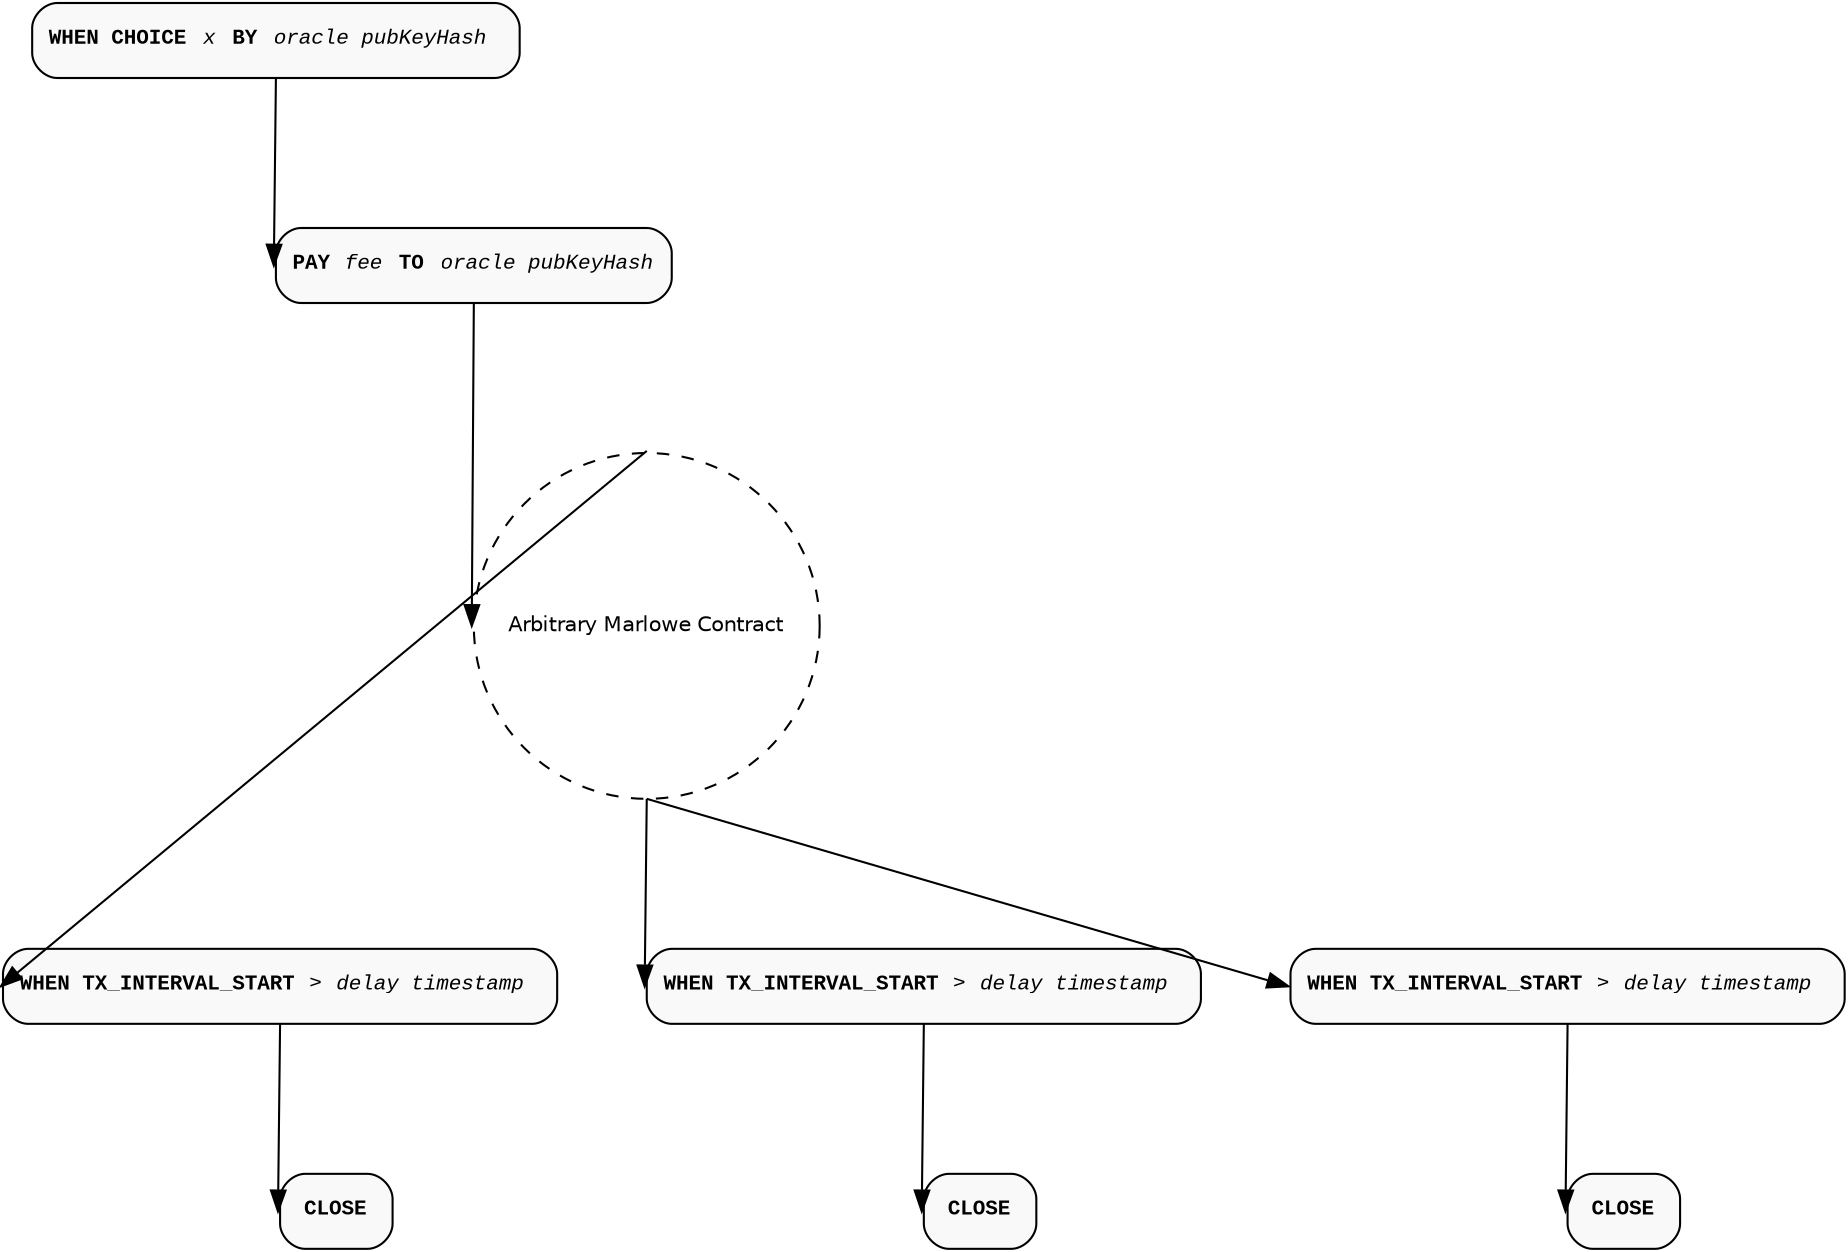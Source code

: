 digraph MarloweRequestDelay {
  rankdir=TD;
  graph [pad="0.02", nodesep="0.6", ranksep="1", splines="line"];
  node [shape=rect, style="filled, rounded", fillcolor="#f9f9f9", fontname="Courier New", fontsize="10"];
  edge [tailport="s", headport="w", color="#aaa", fontname="Courier New", fontsize="10"];

  OracleChoiceStep [label=<<b>WHEN CHOICE</b> <i>x</i> <b>BY</b> <i>oracle pubKeyHash</i> > color="#aaa" ];

  PayStep [label=<<b>PAY </b><i>fee</i> <b>TO</b> <i>oracle pubKeyHash</i>> color="#aaa" ];

  OracleChoiceStep -> PayStep;

  ContinuationThread [shape=circle, labelloc="c", labeljust="c", style="dashed,rounded", color="#aaa" fillcolor="white", fontname="Helvetica", margin="0.05", padding="10", label=<Arbitrary Marlowe Contract>];

  PayStep -> ContinuationThread;

  DelayStep1 [label=<<b>WHEN TX_INTERVAL_START</b> &gt; <i>delay timestamp</i> > color="#aaa" ];

  ContinuationThread -> DelayStep1 [tailport="n"];

  DelayStep2 [label=<<b>WHEN TX_INTERVAL_START</b> &gt; <i>delay timestamp</i> > color="#aaa" ];

  ContinuationThread -> DelayStep2;

  DelayStep3 [label=<<b>WHEN TX_INTERVAL_START</b> &gt; <i>delay timestamp</i> > color="#aaa" ];

  ContinuationThread -> DelayStep3 [tailport="s"];

  CloseStep1 [label=<<b>CLOSE</b>> color="#aaa" ];

  DelayStep1 -> CloseStep1;

  CloseStep2 [label=<<b>CLOSE</b>> color="#aaa" ];

  DelayStep2 -> CloseStep2;

  CloseStep3 [label=<<b>CLOSE</b>> color="#aaa" ];

  DelayStep3 -> CloseStep3;

}
